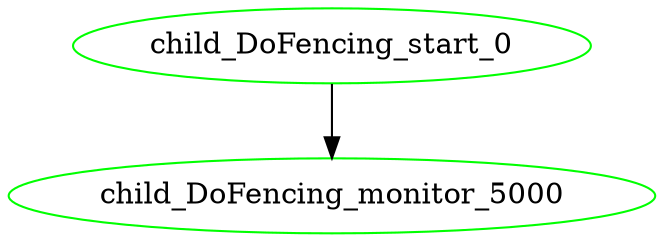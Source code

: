 digraph "g" {
	size = "30,30"
"child_DoFencing_start_0" [ color="green" ]
"child_DoFencing_monitor_5000" [ color="green" ]
"child_DoFencing_start_0" -> "child_DoFencing_monitor_5000"
}
